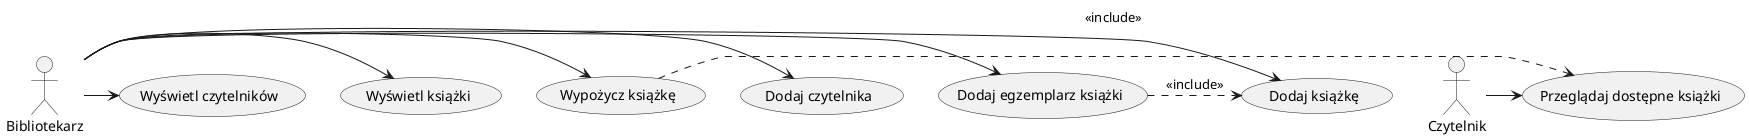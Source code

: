 @startuml
actor Bibliotekarz
actor Czytelnik

Bibliotekarz -> (Dodaj książkę)
Bibliotekarz -> (Dodaj egzemplarz książki)
Bibliotekarz -> (Dodaj czytelnika)
Bibliotekarz -> (Wypożycz książkę)
Bibliotekarz -> (Wyświetl książki)
Bibliotekarz -> (Wyświetl czytelników)

Czytelnik -> (Przeglądaj dostępne książki)

(Dodaj egzemplarz książki) .> (Dodaj książkę) : <<include>>
(Wypożycz książkę) .> (Przeglądaj dostępne książki) : <<include>>

@enduml

